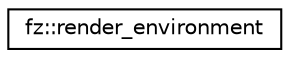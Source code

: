 digraph "Graphical Class Hierarchy"
{
 // LATEX_PDF_SIZE
  edge [fontname="Helvetica",fontsize="10",labelfontname="Helvetica",labelfontsize="10"];
  node [fontname="Helvetica",fontsize="10",shape=record];
  rankdir="LR";
  Node0 [label="fz::render_environment",height=0.2,width=0.4,color="black", fillcolor="white", style="filled",URL="$structfz_1_1render__environment.html",tooltip="Configuration for a template rendering environment."];
}
